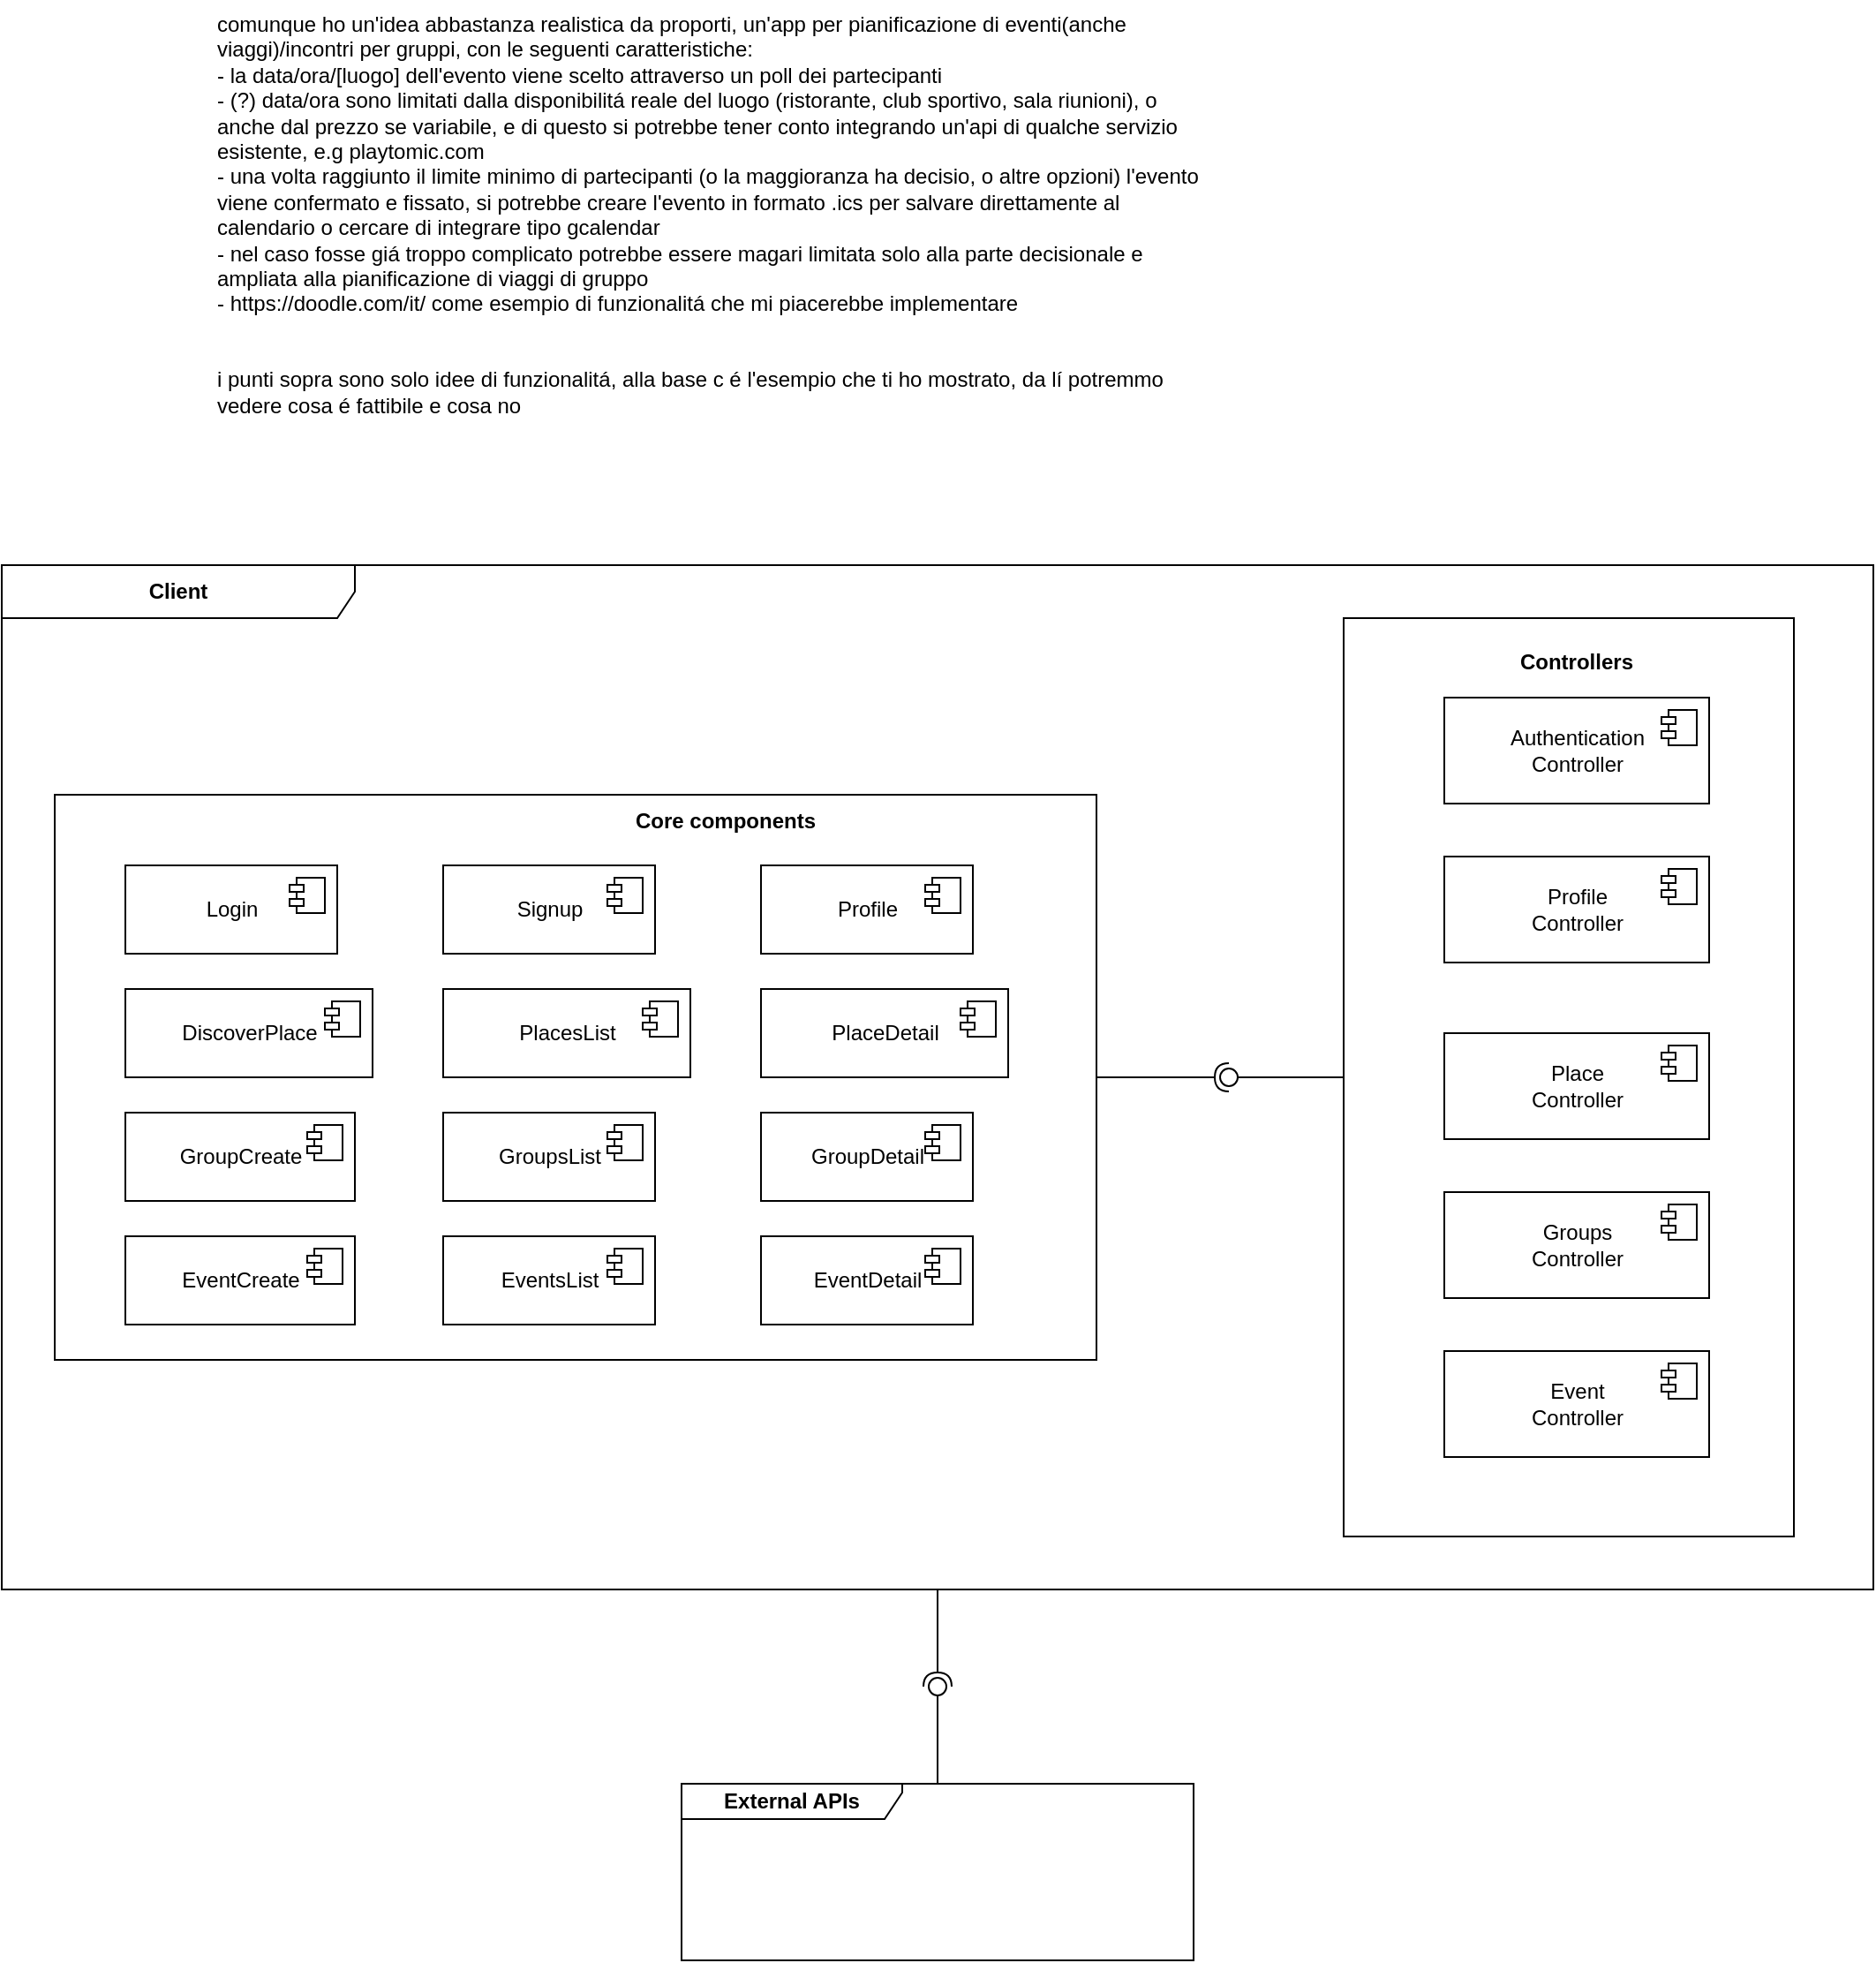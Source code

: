 <mxfile version="20.5.3" type="github">
  <diagram id="-GTF0T2p4a_TMD8wn8V1" name="Page-1">
    <mxGraphModel dx="1308" dy="1177" grid="1" gridSize="10" guides="1" tooltips="1" connect="1" arrows="1" fold="1" page="0" pageScale="1" pageWidth="850" pageHeight="1100" math="0" shadow="0">
      <root>
        <mxCell id="0" />
        <mxCell id="1" parent="0" />
        <mxCell id="lInJ1SMx12R_getJKhRr-59" value="&lt;b&gt;Client&lt;/b&gt;" style="shape=umlFrame;whiteSpace=wrap;html=1;width=200;height=30;" parent="1" vertex="1">
          <mxGeometry x="10" y="110" width="1060" height="580" as="geometry" />
        </mxCell>
        <mxCell id="lInJ1SMx12R_getJKhRr-57" value="" style="rounded=0;whiteSpace=wrap;html=1;" parent="1" vertex="1">
          <mxGeometry x="770" y="140" width="255" height="520" as="geometry" />
        </mxCell>
        <mxCell id="lInJ1SMx12R_getJKhRr-27" value="" style="rounded=0;whiteSpace=wrap;html=1;align=center;" parent="1" vertex="1">
          <mxGeometry x="40" y="240" width="590" height="320" as="geometry" />
        </mxCell>
        <mxCell id="NVFizDcmDonX99uOvucX-8" value="comunque ho un&#39;idea abbastanza realistica da proporti, un&#39;app per pianificazione di eventi(anche viaggi)/incontri per gruppi, con le seguenti caratteristiche:&#xa;- la data/ora/[luogo] dell&#39;evento viene scelto attraverso un poll dei partecipanti&#xa;- (?) data/ora sono limitati dalla disponibilitá reale del luogo (ristorante, club sportivo, sala riunioni), o anche dal prezzo se variabile, e di questo si potrebbe tener conto integrando un&#39;api di qualche servizio esistente, e.g playtomic.com&#xa;- una volta raggiunto il limite minimo di partecipanti (o la maggioranza ha decisio, o altre opzioni) l&#39;evento viene confermato e fissato, si potrebbe creare l&#39;evento in formato .ics per salvare direttamente al calendario o cercare di integrare tipo gcalendar&#xa;- nel caso fosse giá troppo complicato potrebbe essere magari limitata solo alla parte decisionale e ampliata alla pianificazione di viaggi di gruppo&#xa;- https://doodle.com/it/ come esempio di funzionalitá che mi piacerebbe implementare&#xa;&#xa;&#xa;i punti sopra sono solo idee di funzionalitá, alla base c é l&#39;esempio che ti ho mostrato, da lí potremmo vedere cosa é fattibile e cosa no" style="text;whiteSpace=wrap;html=1;" parent="1" vertex="1">
          <mxGeometry x="130" y="-210" width="560" height="250" as="geometry" />
        </mxCell>
        <mxCell id="NVFizDcmDonX99uOvucX-17" value="Login" style="html=1;dropTarget=0;" parent="1" vertex="1">
          <mxGeometry x="80" y="280" width="120" height="50" as="geometry" />
        </mxCell>
        <mxCell id="NVFizDcmDonX99uOvucX-18" value="" style="shape=module;jettyWidth=8;jettyHeight=4;" parent="NVFizDcmDonX99uOvucX-17" vertex="1">
          <mxGeometry x="1" width="20" height="20" relative="1" as="geometry">
            <mxPoint x="-27" y="7" as="offset" />
          </mxGeometry>
        </mxCell>
        <mxCell id="NVFizDcmDonX99uOvucX-19" value="Signup&lt;span style=&quot;color: rgba(0, 0, 0, 0); font-family: monospace; font-size: 0px; text-align: start;&quot;&gt;%3CmxGraphModel%3E%3Croot%3E%3CmxCell%20id%3D%220%22%2F%3E%3CmxCell%20id%3D%221%22%20parent%3D%220%22%2F%3E%3CmxCell%20id%3D%222%22%20value%3D%22Login%22%20style%3D%22html%3D1%3BdropTarget%3D0%3B%22%20vertex%3D%221%22%20parent%3D%221%22%3E%3CmxGeometry%20x%3D%2280%22%20y%3D%22280%22%20width%3D%22120%22%20height%3D%2250%22%20as%3D%22geometry%22%2F%3E%3C%2FmxCell%3E%3CmxCell%20id%3D%223%22%20value%3D%22%22%20style%3D%22shape%3Dmodule%3BjettyWidth%3D8%3BjettyHeight%3D4%3B%22%20vertex%3D%221%22%20parent%3D%222%22%3E%3CmxGeometry%20x%3D%221%22%20width%3D%2220%22%20height%3D%2220%22%20relative%3D%221%22%20as%3D%22geometry%22%3E%3CmxPoint%20x%3D%22-27%22%20y%3D%227%22%20as%3D%22offset%22%2F%3E%3C%2FmxGeometry%3E%3C%2FmxCell%3E%3C%2Froot%3E%3C%2FmxGraphModel%3E&lt;/span&gt;&lt;span style=&quot;color: rgba(0, 0, 0, 0); font-family: monospace; font-size: 0px; text-align: start;&quot;&gt;%3CmxGraphModel%3E%3Croot%3E%3CmxCell%20id%3D%220%22%2F%3E%3CmxCell%20id%3D%221%22%20parent%3D%220%22%2F%3E%3CmxCell%20id%3D%222%22%20value%3D%22Login%22%20style%3D%22html%3D1%3BdropTarget%3D0%3B%22%20vertex%3D%221%22%20parent%3D%221%22%3E%3CmxGeometry%20x%3D%2280%22%20y%3D%22280%22%20width%3D%22120%22%20height%3D%2250%22%20as%3D%22geometry%22%2F%3E%3C%2FmxCell%3E%3CmxCell%20id%3D%223%22%20value%3D%22%22%20style%3D%22shape%3Dmodule%3BjettyWidth%3D8%3BjettyHeight%3D4%3B%22%20vertex%3D%221%22%20parent%3D%222%22%3E%3CmxGeometry%20x%3D%221%22%20width%3D%2220%22%20height%3D%2220%22%20relative%3D%221%22%20as%3D%22geometry%22%3E%3CmxPoint%20x%3D%22-27%22%20y%3D%227%22%20as%3D%22offset%22%2F%3E%3C%2FmxGeometry%3E%3C%2FmxCell%3E%3C%2Froot%3E%3C%2FmxGraphModel%3E&lt;/span&gt;" style="html=1;dropTarget=0;" parent="1" vertex="1">
          <mxGeometry x="260" y="280" width="120" height="50" as="geometry" />
        </mxCell>
        <mxCell id="NVFizDcmDonX99uOvucX-20" value="" style="shape=module;jettyWidth=8;jettyHeight=4;" parent="NVFizDcmDonX99uOvucX-19" vertex="1">
          <mxGeometry x="1" width="20" height="20" relative="1" as="geometry">
            <mxPoint x="-27" y="7" as="offset" />
          </mxGeometry>
        </mxCell>
        <mxCell id="NVFizDcmDonX99uOvucX-24" value="Profile" style="html=1;dropTarget=0;" parent="1" vertex="1">
          <mxGeometry x="440" y="280" width="120" height="50" as="geometry" />
        </mxCell>
        <mxCell id="NVFizDcmDonX99uOvucX-25" value="" style="shape=module;jettyWidth=8;jettyHeight=4;" parent="NVFizDcmDonX99uOvucX-24" vertex="1">
          <mxGeometry x="1" width="20" height="20" relative="1" as="geometry">
            <mxPoint x="-27" y="7" as="offset" />
          </mxGeometry>
        </mxCell>
        <mxCell id="NVFizDcmDonX99uOvucX-26" value="EventDetail" style="html=1;dropTarget=0;" parent="1" vertex="1">
          <mxGeometry x="440" y="490" width="120" height="50" as="geometry" />
        </mxCell>
        <mxCell id="NVFizDcmDonX99uOvucX-27" value="" style="shape=module;jettyWidth=8;jettyHeight=4;" parent="NVFizDcmDonX99uOvucX-26" vertex="1">
          <mxGeometry x="1" width="20" height="20" relative="1" as="geometry">
            <mxPoint x="-27" y="7" as="offset" />
          </mxGeometry>
        </mxCell>
        <mxCell id="NVFizDcmDonX99uOvucX-28" value="EventsList" style="html=1;dropTarget=0;" parent="1" vertex="1">
          <mxGeometry x="260" y="490" width="120" height="50" as="geometry" />
        </mxCell>
        <mxCell id="NVFizDcmDonX99uOvucX-29" value="" style="shape=module;jettyWidth=8;jettyHeight=4;" parent="NVFizDcmDonX99uOvucX-28" vertex="1">
          <mxGeometry x="1" width="20" height="20" relative="1" as="geometry">
            <mxPoint x="-27" y="7" as="offset" />
          </mxGeometry>
        </mxCell>
        <mxCell id="NVFizDcmDonX99uOvucX-31" value="GroupsList" style="html=1;dropTarget=0;" parent="1" vertex="1">
          <mxGeometry x="260" y="420" width="120" height="50" as="geometry" />
        </mxCell>
        <mxCell id="NVFizDcmDonX99uOvucX-32" value="" style="shape=module;jettyWidth=8;jettyHeight=4;" parent="NVFizDcmDonX99uOvucX-31" vertex="1">
          <mxGeometry x="1" width="20" height="20" relative="1" as="geometry">
            <mxPoint x="-27" y="7" as="offset" />
          </mxGeometry>
        </mxCell>
        <mxCell id="lInJ1SMx12R_getJKhRr-1" value="GroupDetail" style="html=1;dropTarget=0;" parent="1" vertex="1">
          <mxGeometry x="440" y="420" width="120" height="50" as="geometry" />
        </mxCell>
        <mxCell id="lInJ1SMx12R_getJKhRr-2" value="" style="shape=module;jettyWidth=8;jettyHeight=4;" parent="lInJ1SMx12R_getJKhRr-1" vertex="1">
          <mxGeometry x="1" width="20" height="20" relative="1" as="geometry">
            <mxPoint x="-27" y="7" as="offset" />
          </mxGeometry>
        </mxCell>
        <mxCell id="lInJ1SMx12R_getJKhRr-3" value="EventCreate" style="html=1;dropTarget=0;" parent="1" vertex="1">
          <mxGeometry x="80" y="490" width="130" height="50" as="geometry" />
        </mxCell>
        <mxCell id="lInJ1SMx12R_getJKhRr-4" value="" style="shape=module;jettyWidth=8;jettyHeight=4;" parent="lInJ1SMx12R_getJKhRr-3" vertex="1">
          <mxGeometry x="1" width="20" height="20" relative="1" as="geometry">
            <mxPoint x="-27" y="7" as="offset" />
          </mxGeometry>
        </mxCell>
        <mxCell id="lInJ1SMx12R_getJKhRr-5" value="DiscoverPlace" style="html=1;dropTarget=0;" parent="1" vertex="1">
          <mxGeometry x="80" y="350" width="140" height="50" as="geometry" />
        </mxCell>
        <mxCell id="lInJ1SMx12R_getJKhRr-6" value="" style="shape=module;jettyWidth=8;jettyHeight=4;" parent="lInJ1SMx12R_getJKhRr-5" vertex="1">
          <mxGeometry x="1" width="20" height="20" relative="1" as="geometry">
            <mxPoint x="-27" y="7" as="offset" />
          </mxGeometry>
        </mxCell>
        <mxCell id="lInJ1SMx12R_getJKhRr-7" value="GroupCreate" style="html=1;dropTarget=0;" parent="1" vertex="1">
          <mxGeometry x="80" y="420" width="130" height="50" as="geometry" />
        </mxCell>
        <mxCell id="lInJ1SMx12R_getJKhRr-8" value="" style="shape=module;jettyWidth=8;jettyHeight=4;" parent="lInJ1SMx12R_getJKhRr-7" vertex="1">
          <mxGeometry x="1" width="20" height="20" relative="1" as="geometry">
            <mxPoint x="-27" y="7" as="offset" />
          </mxGeometry>
        </mxCell>
        <mxCell id="lInJ1SMx12R_getJKhRr-9" value="PlacesList&lt;span style=&quot;color: rgba(0, 0, 0, 0); font-family: monospace; font-size: 0px; text-align: start;&quot;&gt;%3CmxGraphModel%3E%3Croot%3E%3CmxCell%20id%3D%220%22%2F%3E%3CmxCell%20id%3D%221%22%20parent%3D%220%22%2F%3E%3CmxCell%20id%3D%222%22%20value%3D%22DiscoverPlace%22%20style%3D%22html%3D1%3BdropTarget%3D0%3B%22%20vertex%3D%221%22%20parent%3D%221%22%3E%3CmxGeometry%20x%3D%22260%22%20y%3D%22370%22%20width%3D%22140%22%20height%3D%2250%22%20as%3D%22geometry%22%2F%3E%3C%2FmxCell%3E%3CmxCell%20id%3D%223%22%20value%3D%22%22%20style%3D%22shape%3Dmodule%3BjettyWidth%3D8%3BjettyHeight%3D4%3B%22%20vertex%3D%221%22%20parent%3D%222%22%3E%3CmxGeometry%20x%3D%221%22%20width%3D%2220%22%20height%3D%2220%22%20relative%3D%221%22%20as%3D%22geometry%22%3E%3CmxPoint%20x%3D%22-27%22%20y%3D%227%22%20as%3D%22offset%22%2F%3E%3C%2FmxGeometry%3E%3C%2FmxCell%3E%3C%2Froot%3E%3C%2FmxGraphModel%3E&lt;/span&gt;" style="html=1;dropTarget=0;" parent="1" vertex="1">
          <mxGeometry x="260" y="350" width="140" height="50" as="geometry" />
        </mxCell>
        <mxCell id="lInJ1SMx12R_getJKhRr-10" value="" style="shape=module;jettyWidth=8;jettyHeight=4;" parent="lInJ1SMx12R_getJKhRr-9" vertex="1">
          <mxGeometry x="1" width="20" height="20" relative="1" as="geometry">
            <mxPoint x="-27" y="7" as="offset" />
          </mxGeometry>
        </mxCell>
        <mxCell id="lInJ1SMx12R_getJKhRr-11" value="PlaceDetail" style="html=1;dropTarget=0;" parent="1" vertex="1">
          <mxGeometry x="440" y="350" width="140" height="50" as="geometry" />
        </mxCell>
        <mxCell id="lInJ1SMx12R_getJKhRr-12" value="" style="shape=module;jettyWidth=8;jettyHeight=4;" parent="lInJ1SMx12R_getJKhRr-11" vertex="1">
          <mxGeometry x="1" width="20" height="20" relative="1" as="geometry">
            <mxPoint x="-27" y="7" as="offset" />
          </mxGeometry>
        </mxCell>
        <mxCell id="lInJ1SMx12R_getJKhRr-30" value="&lt;b&gt;Core components&lt;/b&gt;" style="text;html=1;strokeColor=none;fillColor=none;align=center;verticalAlign=middle;whiteSpace=wrap;rounded=0;" parent="1" vertex="1">
          <mxGeometry x="345" y="240" width="150" height="30" as="geometry" />
        </mxCell>
        <mxCell id="lInJ1SMx12R_getJKhRr-44" value="Authentication&lt;br&gt;Controller" style="html=1;dropTarget=0;" parent="1" vertex="1">
          <mxGeometry x="827" y="185" width="150" height="60" as="geometry" />
        </mxCell>
        <mxCell id="lInJ1SMx12R_getJKhRr-45" value="" style="shape=module;jettyWidth=8;jettyHeight=4;" parent="lInJ1SMx12R_getJKhRr-44" vertex="1">
          <mxGeometry x="1" width="20" height="20" relative="1" as="geometry">
            <mxPoint x="-27" y="7" as="offset" />
          </mxGeometry>
        </mxCell>
        <mxCell id="lInJ1SMx12R_getJKhRr-46" value="Profile&lt;br&gt;Controller" style="html=1;dropTarget=0;" parent="1" vertex="1">
          <mxGeometry x="827" y="275" width="150" height="60" as="geometry" />
        </mxCell>
        <mxCell id="lInJ1SMx12R_getJKhRr-47" value="" style="shape=module;jettyWidth=8;jettyHeight=4;" parent="lInJ1SMx12R_getJKhRr-46" vertex="1">
          <mxGeometry x="1" width="20" height="20" relative="1" as="geometry">
            <mxPoint x="-27" y="7" as="offset" />
          </mxGeometry>
        </mxCell>
        <mxCell id="lInJ1SMx12R_getJKhRr-48" value="Place&lt;br&gt;Controller" style="html=1;dropTarget=0;" parent="1" vertex="1">
          <mxGeometry x="827" y="375" width="150" height="60" as="geometry" />
        </mxCell>
        <mxCell id="lInJ1SMx12R_getJKhRr-49" value="" style="shape=module;jettyWidth=8;jettyHeight=4;" parent="lInJ1SMx12R_getJKhRr-48" vertex="1">
          <mxGeometry x="1" width="20" height="20" relative="1" as="geometry">
            <mxPoint x="-27" y="7" as="offset" />
          </mxGeometry>
        </mxCell>
        <mxCell id="lInJ1SMx12R_getJKhRr-50" value="Groups&lt;br&gt;Controller" style="html=1;dropTarget=0;" parent="1" vertex="1">
          <mxGeometry x="827" y="465" width="150" height="60" as="geometry" />
        </mxCell>
        <mxCell id="lInJ1SMx12R_getJKhRr-51" value="" style="shape=module;jettyWidth=8;jettyHeight=4;" parent="lInJ1SMx12R_getJKhRr-50" vertex="1">
          <mxGeometry x="1" width="20" height="20" relative="1" as="geometry">
            <mxPoint x="-27" y="7" as="offset" />
          </mxGeometry>
        </mxCell>
        <mxCell id="lInJ1SMx12R_getJKhRr-53" value="Event&lt;br&gt;Controller" style="html=1;dropTarget=0;" parent="1" vertex="1">
          <mxGeometry x="827" y="555" width="150" height="60" as="geometry" />
        </mxCell>
        <mxCell id="lInJ1SMx12R_getJKhRr-54" value="" style="shape=module;jettyWidth=8;jettyHeight=4;" parent="lInJ1SMx12R_getJKhRr-53" vertex="1">
          <mxGeometry x="1" width="20" height="20" relative="1" as="geometry">
            <mxPoint x="-27" y="7" as="offset" />
          </mxGeometry>
        </mxCell>
        <mxCell id="lInJ1SMx12R_getJKhRr-58" value="&lt;b&gt;Controllers&lt;/b&gt;" style="text;html=1;strokeColor=none;fillColor=none;align=center;verticalAlign=middle;whiteSpace=wrap;rounded=0;" parent="1" vertex="1">
          <mxGeometry x="827" y="150" width="150" height="30" as="geometry" />
        </mxCell>
        <mxCell id="lInJ1SMx12R_getJKhRr-60" value="&lt;b&gt;External APIs&lt;/b&gt;" style="shape=umlFrame;whiteSpace=wrap;html=1;width=125;height=20;" parent="1" vertex="1">
          <mxGeometry x="395" y="800" width="290" height="100" as="geometry" />
        </mxCell>
        <mxCell id="lInJ1SMx12R_getJKhRr-64" value="" style="rounded=0;orthogonalLoop=1;jettySize=auto;html=1;endArrow=none;endFill=0;sketch=0;sourcePerimeterSpacing=0;targetPerimeterSpacing=0;" parent="1" source="lInJ1SMx12R_getJKhRr-60" target="lInJ1SMx12R_getJKhRr-66" edge="1">
          <mxGeometry relative="1" as="geometry">
            <mxPoint x="560" y="875" as="sourcePoint" />
          </mxGeometry>
        </mxCell>
        <mxCell id="lInJ1SMx12R_getJKhRr-65" value="" style="rounded=0;orthogonalLoop=1;jettySize=auto;html=1;endArrow=halfCircle;endFill=0;entryX=0.5;entryY=0.5;endSize=6;strokeWidth=1;sketch=0;" parent="1" source="lInJ1SMx12R_getJKhRr-59" target="lInJ1SMx12R_getJKhRr-66" edge="1">
          <mxGeometry relative="1" as="geometry">
            <mxPoint x="600" y="875" as="sourcePoint" />
          </mxGeometry>
        </mxCell>
        <mxCell id="lInJ1SMx12R_getJKhRr-66" value="" style="ellipse;whiteSpace=wrap;html=1;align=center;aspect=fixed;resizable=0;points=[];outlineConnect=0;sketch=0;" parent="1" vertex="1">
          <mxGeometry x="535" y="740" width="10" height="10" as="geometry" />
        </mxCell>
        <mxCell id="lInJ1SMx12R_getJKhRr-68" value="" style="rounded=0;orthogonalLoop=1;jettySize=auto;html=1;endArrow=none;endFill=0;sketch=0;sourcePerimeterSpacing=0;targetPerimeterSpacing=0;exitX=0;exitY=0.5;exitDx=0;exitDy=0;" parent="1" source="lInJ1SMx12R_getJKhRr-57" target="lInJ1SMx12R_getJKhRr-70" edge="1">
          <mxGeometry relative="1" as="geometry">
            <mxPoint x="540" y="575" as="sourcePoint" />
          </mxGeometry>
        </mxCell>
        <mxCell id="lInJ1SMx12R_getJKhRr-69" value="" style="rounded=0;orthogonalLoop=1;jettySize=auto;html=1;endArrow=halfCircle;endFill=0;entryX=0.5;entryY=0.5;endSize=6;strokeWidth=1;sketch=0;exitX=1;exitY=0.5;exitDx=0;exitDy=0;" parent="1" source="lInJ1SMx12R_getJKhRr-27" target="lInJ1SMx12R_getJKhRr-70" edge="1">
          <mxGeometry relative="1" as="geometry">
            <mxPoint x="580" y="575" as="sourcePoint" />
          </mxGeometry>
        </mxCell>
        <mxCell id="lInJ1SMx12R_getJKhRr-70" value="" style="ellipse;whiteSpace=wrap;html=1;align=center;aspect=fixed;resizable=0;points=[];outlineConnect=0;sketch=0;" parent="1" vertex="1">
          <mxGeometry x="700" y="395" width="10" height="10" as="geometry" />
        </mxCell>
      </root>
    </mxGraphModel>
  </diagram>
</mxfile>
